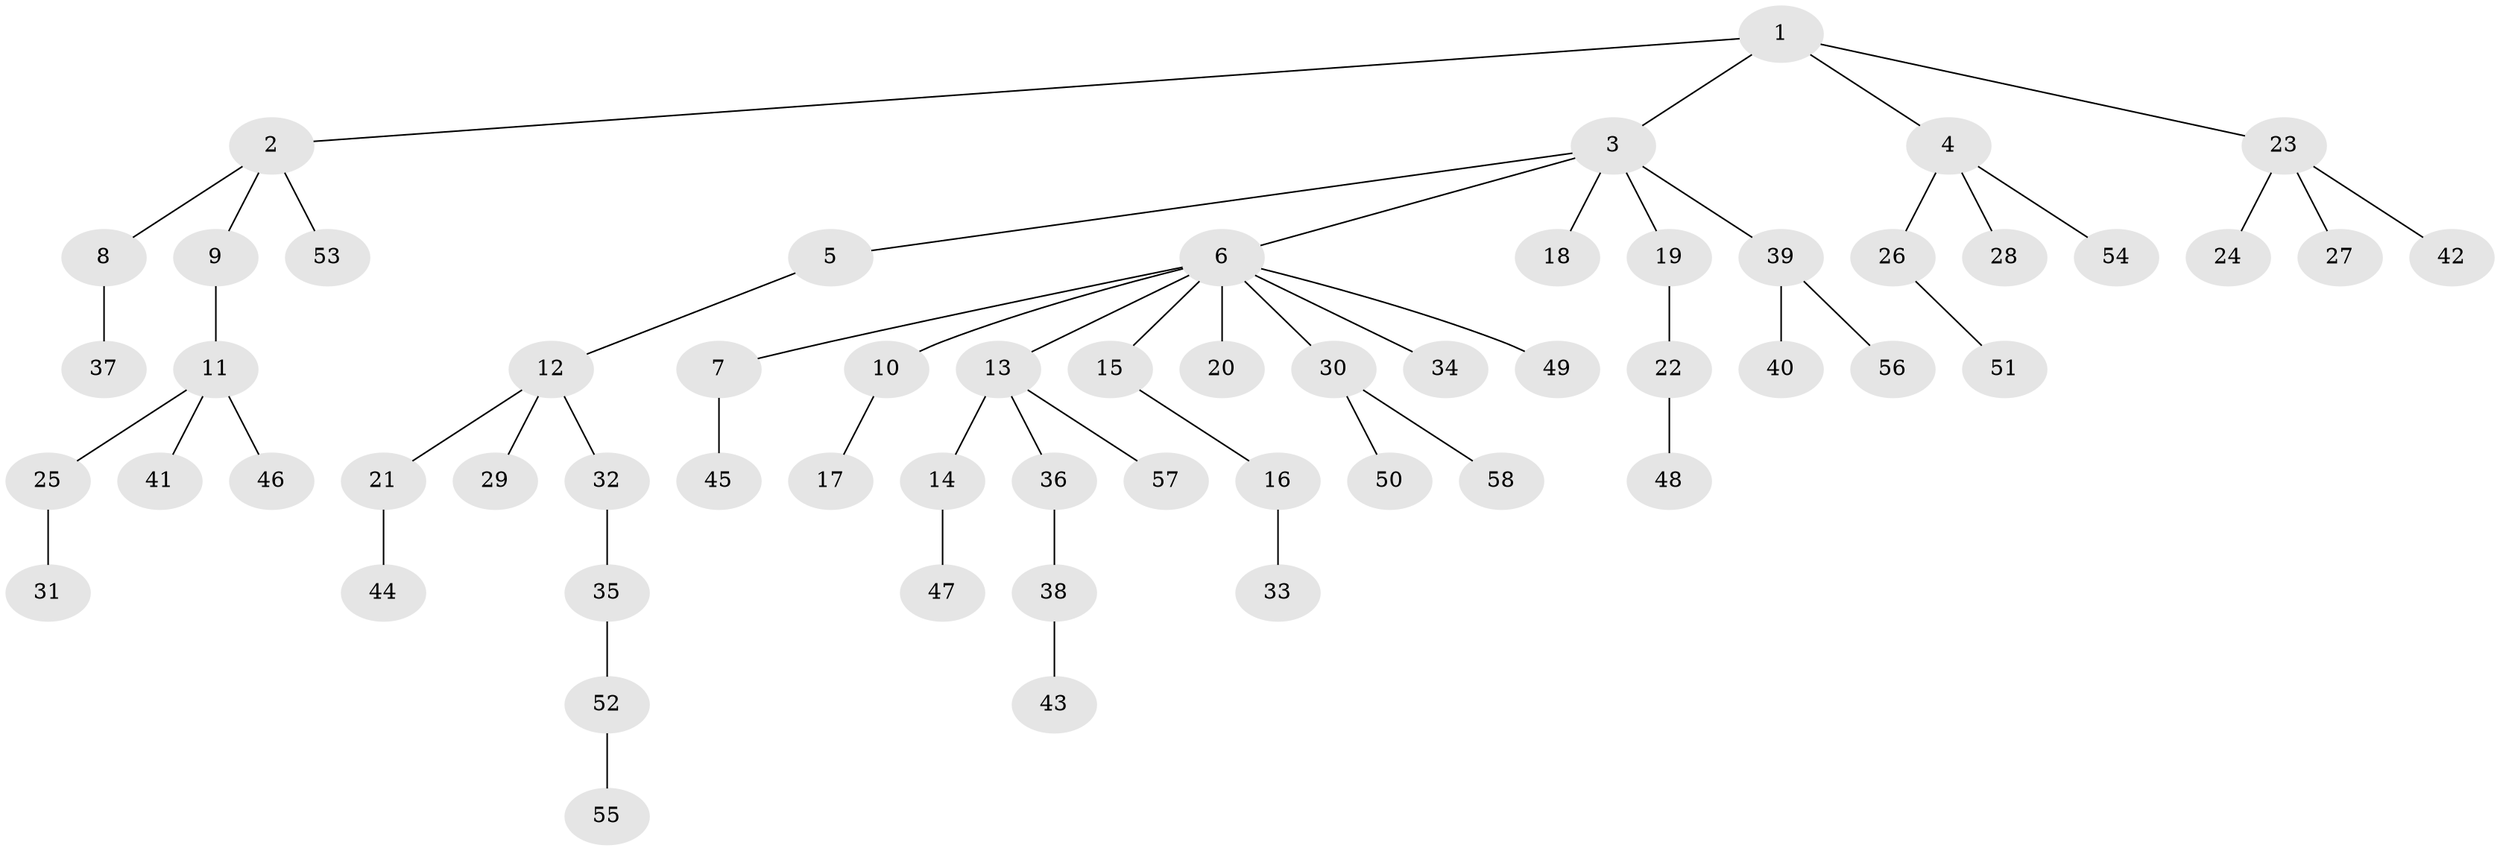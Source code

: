 // Generated by graph-tools (version 1.1) at 2025/50/03/09/25 03:50:18]
// undirected, 58 vertices, 57 edges
graph export_dot {
graph [start="1"]
  node [color=gray90,style=filled];
  1;
  2;
  3;
  4;
  5;
  6;
  7;
  8;
  9;
  10;
  11;
  12;
  13;
  14;
  15;
  16;
  17;
  18;
  19;
  20;
  21;
  22;
  23;
  24;
  25;
  26;
  27;
  28;
  29;
  30;
  31;
  32;
  33;
  34;
  35;
  36;
  37;
  38;
  39;
  40;
  41;
  42;
  43;
  44;
  45;
  46;
  47;
  48;
  49;
  50;
  51;
  52;
  53;
  54;
  55;
  56;
  57;
  58;
  1 -- 2;
  1 -- 3;
  1 -- 4;
  1 -- 23;
  2 -- 8;
  2 -- 9;
  2 -- 53;
  3 -- 5;
  3 -- 6;
  3 -- 18;
  3 -- 19;
  3 -- 39;
  4 -- 26;
  4 -- 28;
  4 -- 54;
  5 -- 12;
  6 -- 7;
  6 -- 10;
  6 -- 13;
  6 -- 15;
  6 -- 20;
  6 -- 30;
  6 -- 34;
  6 -- 49;
  7 -- 45;
  8 -- 37;
  9 -- 11;
  10 -- 17;
  11 -- 25;
  11 -- 41;
  11 -- 46;
  12 -- 21;
  12 -- 29;
  12 -- 32;
  13 -- 14;
  13 -- 36;
  13 -- 57;
  14 -- 47;
  15 -- 16;
  16 -- 33;
  19 -- 22;
  21 -- 44;
  22 -- 48;
  23 -- 24;
  23 -- 27;
  23 -- 42;
  25 -- 31;
  26 -- 51;
  30 -- 50;
  30 -- 58;
  32 -- 35;
  35 -- 52;
  36 -- 38;
  38 -- 43;
  39 -- 40;
  39 -- 56;
  52 -- 55;
}
